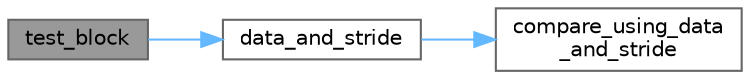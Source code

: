 digraph "test_block"
{
 // LATEX_PDF_SIZE
  bgcolor="transparent";
  edge [fontname=Helvetica,fontsize=10,labelfontname=Helvetica,labelfontsize=10];
  node [fontname=Helvetica,fontsize=10,shape=box,height=0.2,width=0.4];
  rankdir="LR";
  Node1 [id="Node000001",label="test_block",height=0.2,width=0.4,color="gray40", fillcolor="grey60", style="filled", fontcolor="black",tooltip=" "];
  Node1 -> Node2 [id="edge1_Node000001_Node000002",color="steelblue1",style="solid",tooltip=" "];
  Node2 [id="Node000002",label="data_and_stride",height=0.2,width=0.4,color="grey40", fillcolor="white", style="filled",URL="$block_8cpp.html#a6a5b4cfa3fc645eb9604ed57d4b11214",tooltip=" "];
  Node2 -> Node3 [id="edge2_Node000002_Node000003",color="steelblue1",style="solid",tooltip=" "];
  Node3 [id="Node000003",label="compare_using_data\l_and_stride",height=0.2,width=0.4,color="grey40", fillcolor="white", style="filled",URL="$block_8cpp.html#a3885399585aa534e6845be3d7050a320",tooltip=" "];
}
